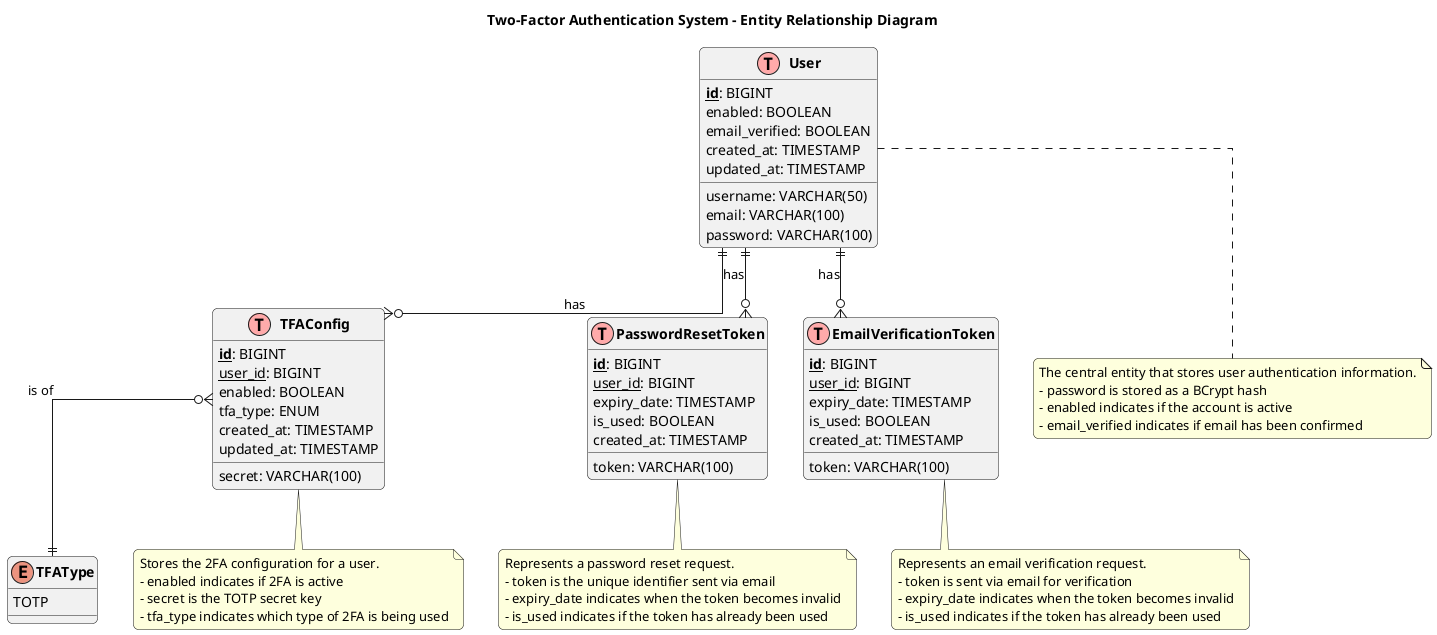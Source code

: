 @startuml EntityRelationshipDiagram

!define table(x) entity x << (T,#FFAAAA) >>
!define primary_key(x) <b><u>x</u></b>
!define foreign_key(x) <u>x</u>
!define attribute(x) x

skinparam backgroundColor white
skinparam entityFontSize 14
skinparam linetype ortho
skinparam roundcorner 10
skinparam classFontStyle bold
skinparam packageStyle rectangle
skinparam packageFontSize 14

title Two-Factor Authentication System - Entity Relationship Diagram

'Entities
table(User) {
  primary_key(id): BIGINT
  attribute(username): VARCHAR(50)
  attribute(email): VARCHAR(100)
  attribute(password): VARCHAR(100)
  attribute(enabled): BOOLEAN
  attribute(email_verified): BOOLEAN
  attribute(created_at): TIMESTAMP
  attribute(updated_at): TIMESTAMP
}

table(TFAConfig) {
  primary_key(id): BIGINT
  foreign_key(user_id): BIGINT
  attribute(enabled): BOOLEAN
  attribute(secret): VARCHAR(100)
  attribute(tfa_type): ENUM
  attribute(created_at): TIMESTAMP
  attribute(updated_at): TIMESTAMP
}

table(PasswordResetToken) {
  primary_key(id): BIGINT
  foreign_key(user_id): BIGINT
  attribute(token): VARCHAR(100)
  attribute(expiry_date): TIMESTAMP
  attribute(is_used): BOOLEAN
  attribute(created_at): TIMESTAMP
}

table(EmailVerificationToken) {
  primary_key(id): BIGINT
  foreign_key(user_id): BIGINT
  attribute(token): VARCHAR(100)
  attribute(expiry_date): TIMESTAMP
  attribute(is_used): BOOLEAN
  attribute(created_at): TIMESTAMP
}

'Enum
enum TFAType {
  TOTP
}

'Relationships
User ||--o{ TFAConfig : "has"
User ||--o{ PasswordResetToken : "has"
User ||--o{ EmailVerificationToken : "has"
TFAConfig }o--|| TFAType : "is of"

'Notes
note bottom of User
  The central entity that stores user authentication information.
  - password is stored as a BCrypt hash
  - enabled indicates if the account is active
  - email_verified indicates if email has been confirmed
end note

note bottom of TFAConfig
  Stores the 2FA configuration for a user.
  - enabled indicates if 2FA is active
  - secret is the TOTP secret key
  - tfa_type indicates which type of 2FA is being used
end note

note bottom of PasswordResetToken
  Represents a password reset request.
  - token is the unique identifier sent via email
  - expiry_date indicates when the token becomes invalid
  - is_used indicates if the token has already been used
end note

note bottom of EmailVerificationToken
  Represents an email verification request.
  - token is sent via email for verification
  - expiry_date indicates when the token becomes invalid
  - is_used indicates if the token has already been used
end note

@enduml 